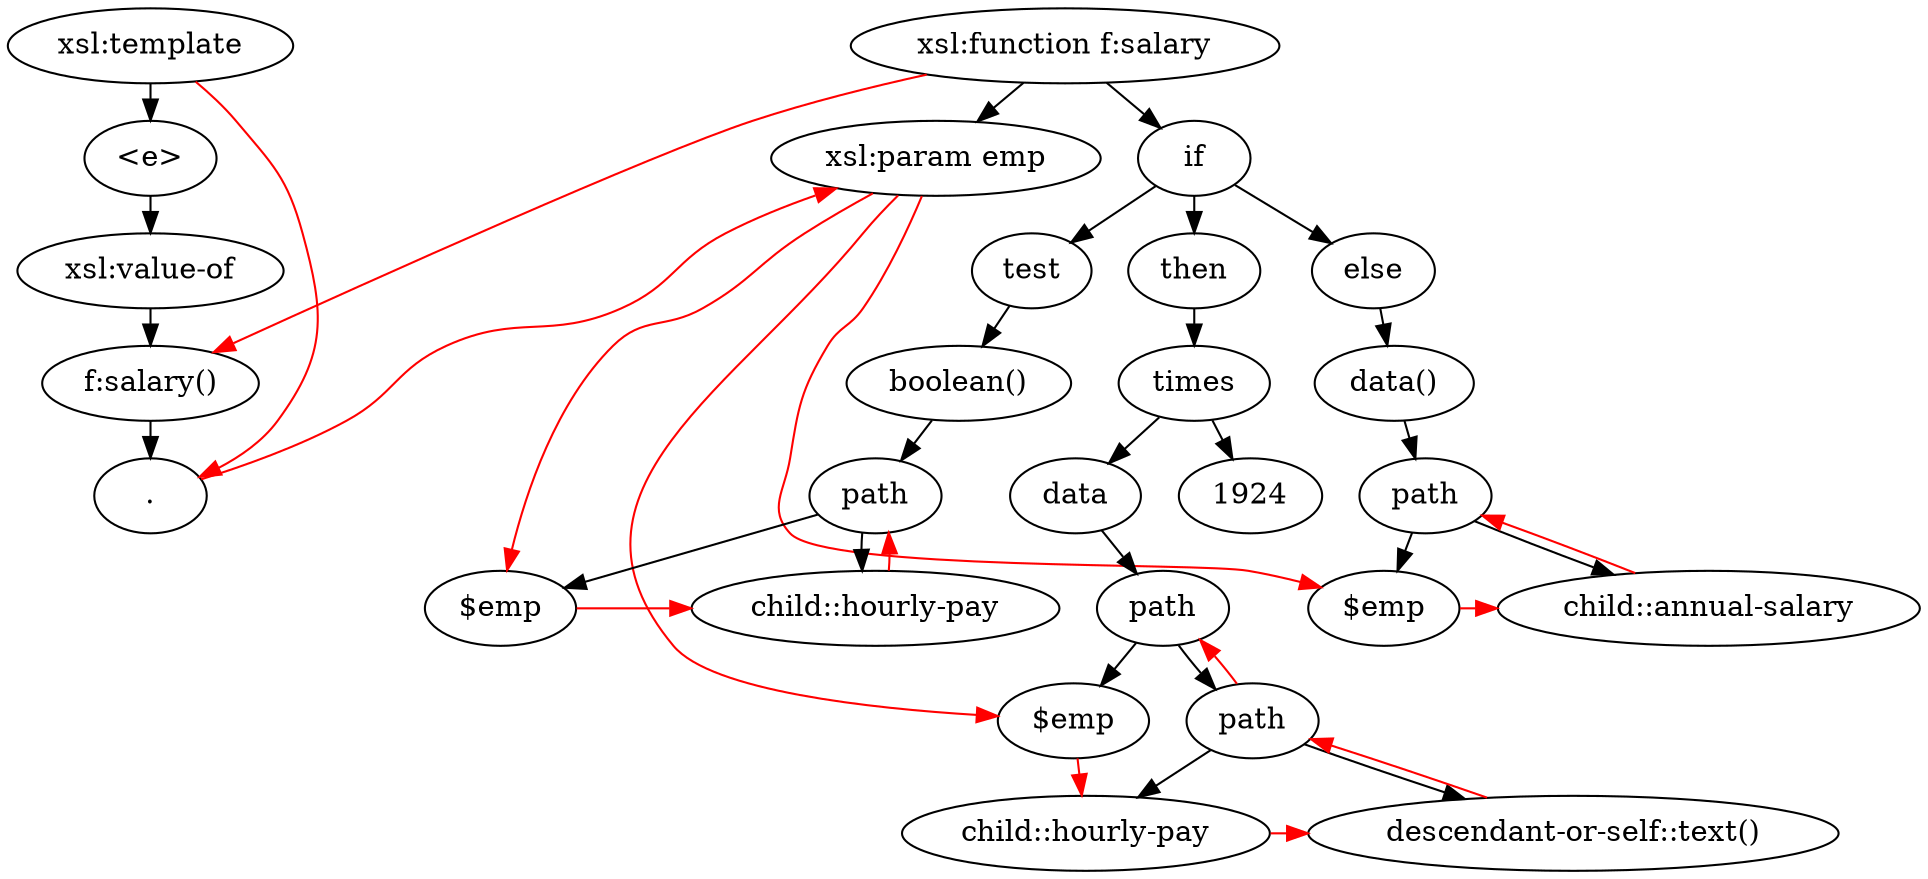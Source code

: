 digraph g {compound="true";bgcolor="";fontcolor="";fontname="";fontsize="";label="";margin="";nodesep="";rankdir="";ranksep="";ratio="";size="";node[label="xsl:template", color="",fillcolor="",fixedsize="",fontcolor="",fontname="",fontsize="",height="",shape="",style="",URL="",width="",] {T};node[label="<e>", color="",fillcolor="",fixedsize="",fontcolor="",fontname="",fontsize="",height="",shape="",style="",URL="",width="",] {d7e32514};node[label="xsl:value-of", color="",fillcolor="",fixedsize="",fontcolor="",fontname="",fontsize="",height="",shape="",style="",URL="",width="",] {d7e32515};node[label="f:salary()", color="",fillcolor="",fixedsize="",fontcolor="",fontname="",fontsize="",height="",shape="",style="",URL="",width="",] {FC};node[label=".", color="",fillcolor="",fixedsize="",fontcolor="",fontname="",fontsize="",height="",shape="",style="",URL="",width="",] {dot};edge[arrowhead="",arrowsize="",arrowtail="",constraint="",color="",decorate="",dir="",fontcolor="",fontname="",fontsize="",headlabel="",headport="",label="",labeldistance="",labelfloat="",labelfontcolor="",labelfontname="",labelfontsize="",minlen="",samehead="",sametail="",style="",taillabel="",tailport="",URL="",lhead="",ltail=""] FC -> dot;edge[arrowhead="",arrowsize="",arrowtail="",constraint="",color="",decorate="",dir="",fontcolor="",fontname="",fontsize="",headlabel="",headport="",label="",labeldistance="",labelfloat="",labelfontcolor="",labelfontname="",labelfontsize="",minlen="",samehead="",sametail="",style="",taillabel="",tailport="",URL="",lhead="",ltail=""] d7e32515 -> FC;edge[arrowhead="",arrowsize="",arrowtail="",constraint="",color="",decorate="",dir="",fontcolor="",fontname="",fontsize="",headlabel="",headport="",label="",labeldistance="",labelfloat="",labelfontcolor="",labelfontname="",labelfontsize="",minlen="",samehead="",sametail="",style="",taillabel="",tailport="",URL="",lhead="",ltail=""] d7e32514 -> d7e32515;edge[arrowhead="",arrowsize="",arrowtail="",constraint="",color="",decorate="",dir="",fontcolor="",fontname="",fontsize="",headlabel="",headport="",label="",labeldistance="",labelfloat="",labelfontcolor="",labelfontname="",labelfontsize="",minlen="",samehead="",sametail="",style="",taillabel="",tailport="",URL="",lhead="",ltail=""] T -> d7e32514;node[label="xsl:function f:salary", color="",fillcolor="",fixedsize="",fontcolor="",fontname="",fontsize="",height="",shape="",style="",URL="",width="",] {F};node[label="xsl:param emp", color="",fillcolor="",fixedsize="",fontcolor="",fontname="",fontsize="",height="",shape="",style="",URL="",width="",] {par};node[label="if", color="",fillcolor="",fixedsize="",fontcolor="",fontname="",fontsize="",height="",shape="",style="",URL="",width="",] {d7e32520};node[label="test", color="",fillcolor="",fixedsize="",fontcolor="",fontname="",fontsize="",height="",shape="",style="",URL="",width="",] {d7e32521};node[label="boolean()", color="",fillcolor="",fixedsize="",fontcolor="",fontname="",fontsize="",height="",shape="",style="",URL="",width="",] {d7e32522};node[label="path", color="",fillcolor="",fixedsize="",fontcolor="",fontname="",fontsize="",height="",shape="",style="",URL="",width="",] {p1};node[label="$emp", color="",fillcolor="",fixedsize="",fontcolor="",fontname="",fontsize="",height="",shape="",style="",URL="",width="",] {v1};node[label="child::hourly-pay", color="",fillcolor="",fixedsize="",fontcolor="",fontname="",fontsize="",height="",shape="",style="",URL="",width="",] {c1};edge[arrowhead="",arrowsize="",arrowtail="",constraint="",color="",decorate="",dir="",fontcolor="",fontname="",fontsize="",headlabel="",headport="",label="",labeldistance="",labelfloat="",labelfontcolor="",labelfontname="",labelfontsize="",minlen="",samehead="",sametail="",style="",taillabel="",tailport="",URL="",lhead="",ltail=""] p1 -> v1;edge[arrowhead="",arrowsize="",arrowtail="",constraint="",color="",decorate="",dir="",fontcolor="",fontname="",fontsize="",headlabel="",headport="",label="",labeldistance="",labelfloat="",labelfontcolor="",labelfontname="",labelfontsize="",minlen="",samehead="",sametail="",style="",taillabel="",tailport="",URL="",lhead="",ltail=""] p1 -> c1;edge[arrowhead="",arrowsize="",arrowtail="",constraint="",color="",decorate="",dir="",fontcolor="",fontname="",fontsize="",headlabel="",headport="",label="",labeldistance="",labelfloat="",labelfontcolor="",labelfontname="",labelfontsize="",minlen="",samehead="",sametail="",style="",taillabel="",tailport="",URL="",lhead="",ltail=""] d7e32522 -> p1;edge[arrowhead="",arrowsize="",arrowtail="",constraint="",color="",decorate="",dir="",fontcolor="",fontname="",fontsize="",headlabel="",headport="",label="",labeldistance="",labelfloat="",labelfontcolor="",labelfontname="",labelfontsize="",minlen="",samehead="",sametail="",style="",taillabel="",tailport="",URL="",lhead="",ltail=""] d7e32521 -> d7e32522;node[label="then", color="",fillcolor="",fixedsize="",fontcolor="",fontname="",fontsize="",height="",shape="",style="",URL="",width="",] {d7e32526};node[label="times", color="",fillcolor="",fixedsize="",fontcolor="",fontname="",fontsize="",height="",shape="",style="",URL="",width="",] {d7e32527};node[label="data", color="",fillcolor="",fixedsize="",fontcolor="",fontname="",fontsize="",height="",shape="",style="",URL="",width="",] {d7e32528};node[label="path", color="",fillcolor="",fixedsize="",fontcolor="",fontname="",fontsize="",height="",shape="",style="",URL="",width="",] {p2};node[label="$emp", color="",fillcolor="",fixedsize="",fontcolor="",fontname="",fontsize="",height="",shape="",style="",URL="",width="",] {v2};node[label="path", color="",fillcolor="",fixedsize="",fontcolor="",fontname="",fontsize="",height="",shape="",style="",URL="",width="",] {p22};node[label="child::hourly-pay", color="",fillcolor="",fixedsize="",fontcolor="",fontname="",fontsize="",height="",shape="",style="",URL="",width="",] {c2};node[label="descendant-or-self::text()", color="",fillcolor="",fixedsize="",fontcolor="",fontname="",fontsize="",height="",shape="",style="",URL="",width="",] {p2dost};edge[arrowhead="",arrowsize="",arrowtail="",constraint="",color="",decorate="",dir="",fontcolor="",fontname="",fontsize="",headlabel="",headport="",label="",labeldistance="",labelfloat="",labelfontcolor="",labelfontname="",labelfontsize="",minlen="",samehead="",sametail="",style="",taillabel="",tailport="",URL="",lhead="",ltail=""] p22 -> c2;edge[arrowhead="",arrowsize="",arrowtail="",constraint="",color="",decorate="",dir="",fontcolor="",fontname="",fontsize="",headlabel="",headport="",label="",labeldistance="",labelfloat="",labelfontcolor="",labelfontname="",labelfontsize="",minlen="",samehead="",sametail="",style="",taillabel="",tailport="",URL="",lhead="",ltail=""] p22 -> p2dost;edge[arrowhead="",arrowsize="",arrowtail="",constraint="",color="",decorate="",dir="",fontcolor="",fontname="",fontsize="",headlabel="",headport="",label="",labeldistance="",labelfloat="",labelfontcolor="",labelfontname="",labelfontsize="",minlen="",samehead="",sametail="",style="",taillabel="",tailport="",URL="",lhead="",ltail=""] p2 -> v2;edge[arrowhead="",arrowsize="",arrowtail="",constraint="",color="",decorate="",dir="",fontcolor="",fontname="",fontsize="",headlabel="",headport="",label="",labeldistance="",labelfloat="",labelfontcolor="",labelfontname="",labelfontsize="",minlen="",samehead="",sametail="",style="",taillabel="",tailport="",URL="",lhead="",ltail=""] p2 -> p22;edge[arrowhead="",arrowsize="",arrowtail="",constraint="",color="",decorate="",dir="",fontcolor="",fontname="",fontsize="",headlabel="",headport="",label="",labeldistance="",labelfloat="",labelfontcolor="",labelfontname="",labelfontsize="",minlen="",samehead="",sametail="",style="",taillabel="",tailport="",URL="",lhead="",ltail=""] d7e32528 -> p2;node[label="1924", color="",fillcolor="",fixedsize="",fontcolor="",fontname="",fontsize="",height="",shape="",style="",URL="",width="",] {d7e32534};edge[arrowhead="",arrowsize="",arrowtail="",constraint="",color="",decorate="",dir="",fontcolor="",fontname="",fontsize="",headlabel="",headport="",label="",labeldistance="",labelfloat="",labelfontcolor="",labelfontname="",labelfontsize="",minlen="",samehead="",sametail="",style="",taillabel="",tailport="",URL="",lhead="",ltail=""] d7e32527 -> d7e32528;edge[arrowhead="",arrowsize="",arrowtail="",constraint="",color="",decorate="",dir="",fontcolor="",fontname="",fontsize="",headlabel="",headport="",label="",labeldistance="",labelfloat="",labelfontcolor="",labelfontname="",labelfontsize="",minlen="",samehead="",sametail="",style="",taillabel="",tailport="",URL="",lhead="",ltail=""] d7e32527 -> d7e32534;edge[arrowhead="",arrowsize="",arrowtail="",constraint="",color="",decorate="",dir="",fontcolor="",fontname="",fontsize="",headlabel="",headport="",label="",labeldistance="",labelfloat="",labelfontcolor="",labelfontname="",labelfontsize="",minlen="",samehead="",sametail="",style="",taillabel="",tailport="",URL="",lhead="",ltail=""] d7e32526 -> d7e32527;node[label="else", color="",fillcolor="",fixedsize="",fontcolor="",fontname="",fontsize="",height="",shape="",style="",URL="",width="",] {d7e32535};node[label="data()", color="",fillcolor="",fixedsize="",fontcolor="",fontname="",fontsize="",height="",shape="",style="",URL="",width="",] {d7e32536};node[label="path", color="",fillcolor="",fixedsize="",fontcolor="",fontname="",fontsize="",height="",shape="",style="",URL="",width="",] {p3};node[label="$emp", color="",fillcolor="",fixedsize="",fontcolor="",fontname="",fontsize="",height="",shape="",style="",URL="",width="",] {v3};node[label="child::annual-salary", color="",fillcolor="",fixedsize="",fontcolor="",fontname="",fontsize="",height="",shape="",style="",URL="",width="",] {c3};edge[arrowhead="",arrowsize="",arrowtail="",constraint="",color="",decorate="",dir="",fontcolor="",fontname="",fontsize="",headlabel="",headport="",label="",labeldistance="",labelfloat="",labelfontcolor="",labelfontname="",labelfontsize="",minlen="",samehead="",sametail="",style="",taillabel="",tailport="",URL="",lhead="",ltail=""] p3 -> v3;edge[arrowhead="",arrowsize="",arrowtail="",constraint="",color="",decorate="",dir="",fontcolor="",fontname="",fontsize="",headlabel="",headport="",label="",labeldistance="",labelfloat="",labelfontcolor="",labelfontname="",labelfontsize="",minlen="",samehead="",sametail="",style="",taillabel="",tailport="",URL="",lhead="",ltail=""] p3 -> c3;edge[arrowhead="",arrowsize="",arrowtail="",constraint="",color="",decorate="",dir="",fontcolor="",fontname="",fontsize="",headlabel="",headport="",label="",labeldistance="",labelfloat="",labelfontcolor="",labelfontname="",labelfontsize="",minlen="",samehead="",sametail="",style="",taillabel="",tailport="",URL="",lhead="",ltail=""] d7e32536 -> p3;edge[arrowhead="",arrowsize="",arrowtail="",constraint="",color="",decorate="",dir="",fontcolor="",fontname="",fontsize="",headlabel="",headport="",label="",labeldistance="",labelfloat="",labelfontcolor="",labelfontname="",labelfontsize="",minlen="",samehead="",sametail="",style="",taillabel="",tailport="",URL="",lhead="",ltail=""] d7e32535 -> d7e32536;edge[arrowhead="",arrowsize="",arrowtail="",constraint="",color="",decorate="",dir="",fontcolor="",fontname="",fontsize="",headlabel="",headport="",label="",labeldistance="",labelfloat="",labelfontcolor="",labelfontname="",labelfontsize="",minlen="",samehead="",sametail="",style="",taillabel="",tailport="",URL="",lhead="",ltail=""] d7e32520 -> d7e32521;edge[arrowhead="",arrowsize="",arrowtail="",constraint="",color="",decorate="",dir="",fontcolor="",fontname="",fontsize="",headlabel="",headport="",label="",labeldistance="",labelfloat="",labelfontcolor="",labelfontname="",labelfontsize="",minlen="",samehead="",sametail="",style="",taillabel="",tailport="",URL="",lhead="",ltail=""] d7e32520 -> d7e32526;edge[arrowhead="",arrowsize="",arrowtail="",constraint="",color="",decorate="",dir="",fontcolor="",fontname="",fontsize="",headlabel="",headport="",label="",labeldistance="",labelfloat="",labelfontcolor="",labelfontname="",labelfontsize="",minlen="",samehead="",sametail="",style="",taillabel="",tailport="",URL="",lhead="",ltail=""] d7e32520 -> d7e32535;edge[arrowhead="",arrowsize="",arrowtail="",constraint="",color="",decorate="",dir="",fontcolor="",fontname="",fontsize="",headlabel="",headport="",label="",labeldistance="",labelfloat="",labelfontcolor="",labelfontname="",labelfontsize="",minlen="",samehead="",sametail="",style="",taillabel="",tailport="",URL="",lhead="",ltail=""] F -> par;edge[arrowhead="",arrowsize="",arrowtail="",constraint="",color="",decorate="",dir="",fontcolor="",fontname="",fontsize="",headlabel="",headport="",label="",labeldistance="",labelfloat="",labelfontcolor="",labelfontname="",labelfontsize="",minlen="",samehead="",sametail="",style="",taillabel="",tailport="",URL="",lhead="",ltail=""] F -> d7e32520;edge[arrowhead="",arrowsize="",arrowtail="",constraint="false",color="red",decorate="",dir="",fontcolor="",fontname="",fontsize="",headlabel="",headport="",label="",labeldistance="",labelfloat="",labelfontcolor="",labelfontname="",labelfontsize="",minlen="",samehead="",sametail="",style="",taillabel="",tailport="",URL="",lhead="",ltail=""] F -> FC;edge[arrowhead="",arrowsize="",arrowtail="",constraint="false",color="red",decorate="",dir="",fontcolor="",fontname="",fontsize="",headlabel="",headport="",label="",labeldistance="",labelfloat="",labelfontcolor="",labelfontname="",labelfontsize="",minlen="",samehead="",sametail="",style="",taillabel="",tailport="",URL="",lhead="",ltail=""] T -> dot;edge[arrowhead="",arrowsize="",arrowtail="",constraint="false",color="red",decorate="",dir="",fontcolor="",fontname="",fontsize="",headlabel="",headport="",label="",labeldistance="",labelfloat="",labelfontcolor="",labelfontname="",labelfontsize="",minlen="",samehead="",sametail="",style="",taillabel="",tailport="",URL="",lhead="",ltail=""] dot -> par;edge[arrowhead="",arrowsize="",arrowtail="",constraint="false",color="red",decorate="",dir="",fontcolor="",fontname="",fontsize="",headlabel="",headport="",label="",labeldistance="",labelfloat="",labelfontcolor="",labelfontname="",labelfontsize="",minlen="",samehead="",sametail="",style="",taillabel="",tailport="",URL="",lhead="",ltail=""] par -> v1;edge[arrowhead="",arrowsize="",arrowtail="",constraint="false",color="red",decorate="",dir="",fontcolor="",fontname="",fontsize="",headlabel="",headport="",label="",labeldistance="",labelfloat="",labelfontcolor="",labelfontname="",labelfontsize="",minlen="",samehead="",sametail="",style="",taillabel="",tailport="",URL="",lhead="",ltail=""] par -> v2;edge[arrowhead="",arrowsize="",arrowtail="",constraint="false",color="red",decorate="",dir="",fontcolor="",fontname="",fontsize="",headlabel="",headport="",label="",labeldistance="",labelfloat="",labelfontcolor="",labelfontname="",labelfontsize="",minlen="",samehead="",sametail="",style="",taillabel="",tailport="",URL="",lhead="",ltail=""] par -> v3;edge[arrowhead="",arrowsize="",arrowtail="",constraint="false",color="red",decorate="",dir="",fontcolor="",fontname="",fontsize="",headlabel="",headport="",label="",labeldistance="",labelfloat="",labelfontcolor="",labelfontname="",labelfontsize="",minlen="",samehead="",sametail="",style="",taillabel="",tailport="",URL="",lhead="",ltail=""] v1 -> c1;edge[arrowhead="",arrowsize="",arrowtail="",constraint="false",color="red",decorate="",dir="",fontcolor="",fontname="",fontsize="",headlabel="",headport="",label="",labeldistance="",labelfloat="",labelfontcolor="",labelfontname="",labelfontsize="",minlen="",samehead="",sametail="",style="",taillabel="",tailport="",URL="",lhead="",ltail=""] v2 -> c2;edge[arrowhead="",arrowsize="",arrowtail="",constraint="false",color="red",decorate="",dir="",fontcolor="",fontname="",fontsize="",headlabel="",headport="",label="",labeldistance="",labelfloat="",labelfontcolor="",labelfontname="",labelfontsize="",minlen="",samehead="",sametail="",style="",taillabel="",tailport="",URL="",lhead="",ltail=""] v3 -> c3;edge[arrowhead="",arrowsize="",arrowtail="",constraint="false",color="red",decorate="",dir="",fontcolor="",fontname="",fontsize="",headlabel="",headport="",label="",labeldistance="",labelfloat="",labelfontcolor="",labelfontname="",labelfontsize="",minlen="",samehead="",sametail="",style="",taillabel="",tailport="",URL="",lhead="",ltail=""] c1 -> p1;edge[arrowhead="",arrowsize="",arrowtail="",constraint="false",color="red",decorate="",dir="",fontcolor="",fontname="",fontsize="",headlabel="",headport="",label="",labeldistance="",labelfloat="",labelfontcolor="",labelfontname="",labelfontsize="",minlen="",samehead="",sametail="",style="",taillabel="",tailport="",URL="",lhead="",ltail=""] c2 -> p2dost;edge[arrowhead="",arrowsize="",arrowtail="",constraint="false",color="red",decorate="",dir="",fontcolor="",fontname="",fontsize="",headlabel="",headport="",label="",labeldistance="",labelfloat="",labelfontcolor="",labelfontname="",labelfontsize="",minlen="",samehead="",sametail="",style="",taillabel="",tailport="",URL="",lhead="",ltail=""] p2dost -> p22;edge[arrowhead="",arrowsize="",arrowtail="",constraint="false",color="red",decorate="",dir="",fontcolor="",fontname="",fontsize="",headlabel="",headport="",label="",labeldistance="",labelfloat="",labelfontcolor="",labelfontname="",labelfontsize="",minlen="",samehead="",sametail="",style="",taillabel="",tailport="",URL="",lhead="",ltail=""] p22 -> p2;edge[arrowhead="",arrowsize="",arrowtail="",constraint="false",color="red",decorate="",dir="",fontcolor="",fontname="",fontsize="",headlabel="",headport="",label="",labeldistance="",labelfloat="",labelfontcolor="",labelfontname="",labelfontsize="",minlen="",samehead="",sametail="",style="",taillabel="",tailport="",URL="",lhead="",ltail=""] c3 -> p3;}
 
